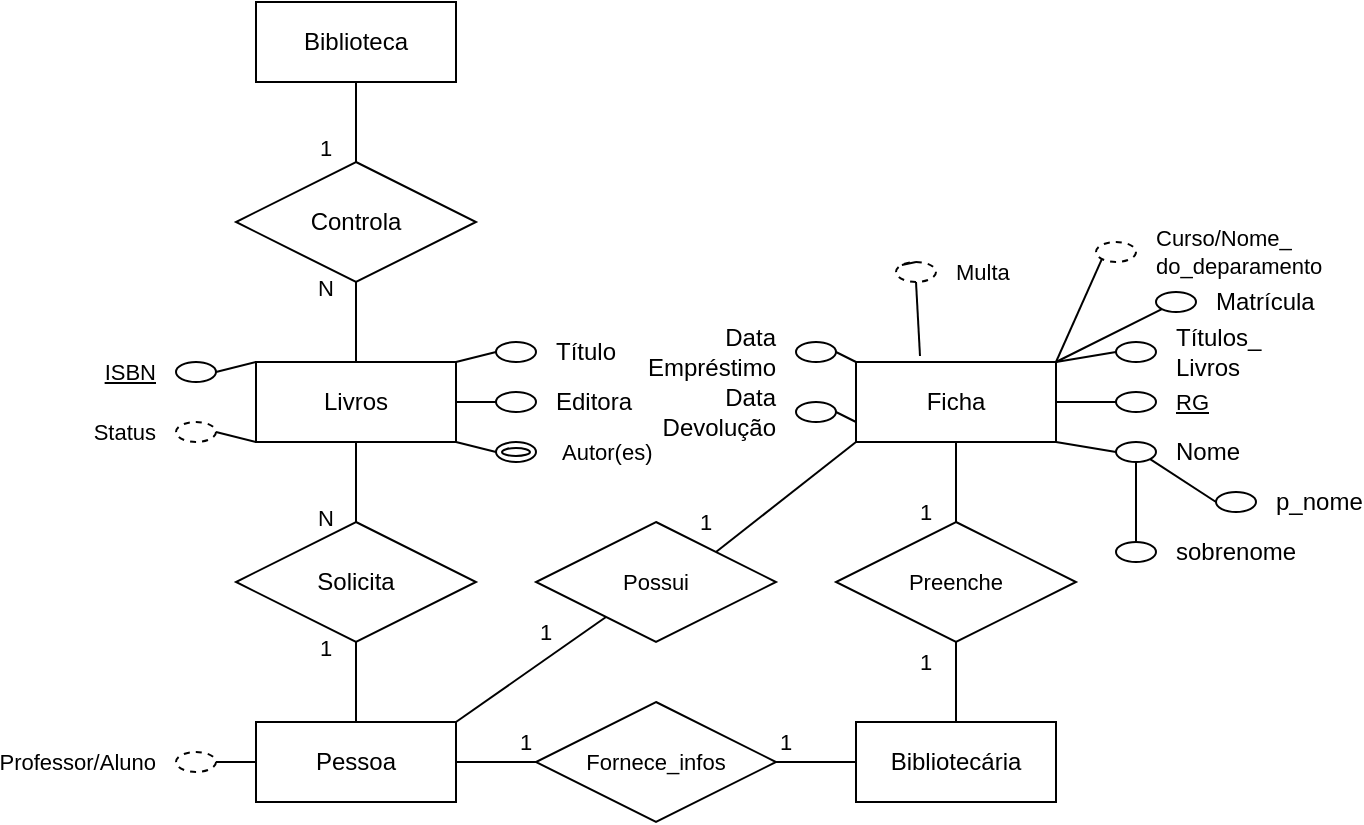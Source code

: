 <mxfile version="24.7.8">
  <diagram name="Página-1" id="8uzoGR8eUpVekS3FzU7l">
    <mxGraphModel dx="1393" dy="773" grid="1" gridSize="10" guides="1" tooltips="1" connect="1" arrows="1" fold="1" page="1" pageScale="1" pageWidth="827" pageHeight="1169" math="0" shadow="0">
      <root>
        <mxCell id="0" />
        <mxCell id="1" parent="0" />
        <mxCell id="Qx5bWiszo8uC14fIzBrh-10" style="rounded=0;orthogonalLoop=1;jettySize=auto;html=1;exitX=0.5;exitY=1;exitDx=0;exitDy=0;entryX=0.5;entryY=0;entryDx=0;entryDy=0;endArrow=none;endFill=0;" edge="1" parent="1" source="Qx5bWiszo8uC14fIzBrh-3" target="Qx5bWiszo8uC14fIzBrh-5">
          <mxGeometry relative="1" as="geometry" />
        </mxCell>
        <mxCell id="Qx5bWiszo8uC14fIzBrh-3" value="Controla" style="shape=rhombus;perimeter=rhombusPerimeter;whiteSpace=wrap;html=1;align=center;" vertex="1" parent="1">
          <mxGeometry x="174" y="290" width="120" height="60" as="geometry" />
        </mxCell>
        <mxCell id="Qx5bWiszo8uC14fIzBrh-9" style="rounded=0;orthogonalLoop=1;jettySize=auto;html=1;exitX=0.5;exitY=1;exitDx=0;exitDy=0;entryX=0.5;entryY=0;entryDx=0;entryDy=0;endArrow=none;endFill=0;" edge="1" parent="1" source="Qx5bWiszo8uC14fIzBrh-4" target="Qx5bWiszo8uC14fIzBrh-3">
          <mxGeometry relative="1" as="geometry" />
        </mxCell>
        <mxCell id="Qx5bWiszo8uC14fIzBrh-4" value="Biblioteca" style="whiteSpace=wrap;html=1;align=center;" vertex="1" parent="1">
          <mxGeometry x="184" y="210" width="100" height="40" as="geometry" />
        </mxCell>
        <mxCell id="Qx5bWiszo8uC14fIzBrh-20" style="edgeStyle=none;shape=connector;rounded=0;orthogonalLoop=1;jettySize=auto;html=1;exitX=1;exitY=0;exitDx=0;exitDy=0;entryX=0;entryY=0.5;entryDx=0;entryDy=0;strokeColor=default;align=center;verticalAlign=middle;fontFamily=Helvetica;fontSize=11;fontColor=default;labelBackgroundColor=default;endArrow=none;endFill=0;" edge="1" parent="1" source="Qx5bWiszo8uC14fIzBrh-5" target="Qx5bWiszo8uC14fIzBrh-12">
          <mxGeometry relative="1" as="geometry" />
        </mxCell>
        <mxCell id="Qx5bWiszo8uC14fIzBrh-5" value="Livros" style="whiteSpace=wrap;html=1;align=center;" vertex="1" parent="1">
          <mxGeometry x="184" y="390" width="100" height="40" as="geometry" />
        </mxCell>
        <mxCell id="Qx5bWiszo8uC14fIzBrh-71" style="edgeStyle=none;shape=connector;rounded=0;orthogonalLoop=1;jettySize=auto;html=1;exitX=1;exitY=0.5;exitDx=0;exitDy=0;entryX=0;entryY=0.5;entryDx=0;entryDy=0;strokeColor=default;align=center;verticalAlign=middle;fontFamily=Helvetica;fontSize=11;fontColor=default;labelBackgroundColor=default;endArrow=none;endFill=0;" edge="1" parent="1" source="Qx5bWiszo8uC14fIzBrh-6" target="Qx5bWiszo8uC14fIzBrh-65">
          <mxGeometry relative="1" as="geometry" />
        </mxCell>
        <mxCell id="Qx5bWiszo8uC14fIzBrh-81" style="edgeStyle=none;shape=connector;rounded=0;orthogonalLoop=1;jettySize=auto;html=1;exitX=1;exitY=0;exitDx=0;exitDy=0;strokeColor=default;align=center;verticalAlign=middle;fontFamily=Helvetica;fontSize=11;fontColor=default;labelBackgroundColor=default;endArrow=none;endFill=0;" edge="1" parent="1" source="Qx5bWiszo8uC14fIzBrh-6" target="Qx5bWiszo8uC14fIzBrh-80">
          <mxGeometry relative="1" as="geometry" />
        </mxCell>
        <mxCell id="Qx5bWiszo8uC14fIzBrh-6" value="Pessoa" style="whiteSpace=wrap;html=1;align=center;" vertex="1" parent="1">
          <mxGeometry x="184" y="570" width="100" height="40" as="geometry" />
        </mxCell>
        <mxCell id="Qx5bWiszo8uC14fIzBrh-12" value="Título" style="ellipse;whiteSpace=wrap;html=1;align=left;spacing=30;" vertex="1" parent="1">
          <mxGeometry x="304" y="380" width="20" height="10" as="geometry" />
        </mxCell>
        <mxCell id="Qx5bWiszo8uC14fIzBrh-21" style="edgeStyle=none;shape=connector;rounded=0;orthogonalLoop=1;jettySize=auto;html=1;exitX=0;exitY=0.5;exitDx=0;exitDy=0;entryX=1;entryY=0.5;entryDx=0;entryDy=0;strokeColor=default;align=center;verticalAlign=middle;fontFamily=Helvetica;fontSize=11;fontColor=default;labelBackgroundColor=default;endArrow=none;endFill=0;" edge="1" parent="1" source="Qx5bWiszo8uC14fIzBrh-16" target="Qx5bWiszo8uC14fIzBrh-5">
          <mxGeometry relative="1" as="geometry" />
        </mxCell>
        <mxCell id="Qx5bWiszo8uC14fIzBrh-16" value="Editora" style="ellipse;whiteSpace=wrap;html=1;align=left;spacing=30;" vertex="1" parent="1">
          <mxGeometry x="304" y="405" width="20" height="10" as="geometry" />
        </mxCell>
        <mxCell id="Qx5bWiszo8uC14fIzBrh-22" style="edgeStyle=none;shape=connector;rounded=0;orthogonalLoop=1;jettySize=auto;html=1;exitX=0;exitY=0.5;exitDx=0;exitDy=0;entryX=1;entryY=1;entryDx=0;entryDy=0;strokeColor=default;align=center;verticalAlign=middle;fontFamily=Helvetica;fontSize=11;fontColor=default;labelBackgroundColor=default;endArrow=none;endFill=0;" edge="1" parent="1" source="Qx5bWiszo8uC14fIzBrh-17" target="Qx5bWiszo8uC14fIzBrh-5">
          <mxGeometry relative="1" as="geometry" />
        </mxCell>
        <mxCell id="Qx5bWiszo8uC14fIzBrh-17" value="Autor(es)" style="ellipse;shape=doubleEllipse;margin=3;whiteSpace=wrap;html=1;align=left;fontFamily=Helvetica;fontSize=11;fontColor=default;labelBackgroundColor=default;spacing=30;" vertex="1" parent="1">
          <mxGeometry x="304" y="430" width="20" height="10" as="geometry" />
        </mxCell>
        <mxCell id="Qx5bWiszo8uC14fIzBrh-24" style="edgeStyle=none;shape=connector;rounded=0;orthogonalLoop=1;jettySize=auto;html=1;exitX=1;exitY=0.5;exitDx=0;exitDy=0;entryX=0;entryY=0;entryDx=0;entryDy=0;strokeColor=default;align=center;verticalAlign=middle;fontFamily=Helvetica;fontSize=11;fontColor=default;labelBackgroundColor=default;endArrow=none;endFill=0;" edge="1" parent="1" source="Qx5bWiszo8uC14fIzBrh-18" target="Qx5bWiszo8uC14fIzBrh-5">
          <mxGeometry relative="1" as="geometry" />
        </mxCell>
        <mxCell id="Qx5bWiszo8uC14fIzBrh-18" value="ISBN" style="ellipse;whiteSpace=wrap;html=1;align=right;fontStyle=4;fontFamily=Helvetica;fontSize=11;fontColor=default;labelBackgroundColor=default;spacing=30;" vertex="1" parent="1">
          <mxGeometry x="144" y="390" width="20" height="10" as="geometry" />
        </mxCell>
        <mxCell id="Qx5bWiszo8uC14fIzBrh-23" style="edgeStyle=none;shape=connector;rounded=0;orthogonalLoop=1;jettySize=auto;html=1;exitX=1;exitY=0.5;exitDx=0;exitDy=0;entryX=0;entryY=1;entryDx=0;entryDy=0;strokeColor=default;align=center;verticalAlign=middle;fontFamily=Helvetica;fontSize=11;fontColor=default;labelBackgroundColor=default;endArrow=none;endFill=0;" edge="1" parent="1" source="Qx5bWiszo8uC14fIzBrh-19" target="Qx5bWiszo8uC14fIzBrh-5">
          <mxGeometry relative="1" as="geometry" />
        </mxCell>
        <mxCell id="Qx5bWiszo8uC14fIzBrh-19" value="Status" style="ellipse;whiteSpace=wrap;html=1;align=right;dashed=1;fontFamily=Helvetica;fontSize=11;fontColor=default;labelBackgroundColor=default;spacing=30;" vertex="1" parent="1">
          <mxGeometry x="144" y="420" width="20" height="10" as="geometry" />
        </mxCell>
        <mxCell id="Qx5bWiszo8uC14fIzBrh-30" value="1" style="text;html=1;align=center;verticalAlign=middle;whiteSpace=wrap;rounded=0;fontFamily=Helvetica;fontSize=11;fontColor=default;labelBackgroundColor=default;" vertex="1" parent="1">
          <mxGeometry x="214" y="280" width="10" height="5" as="geometry" />
        </mxCell>
        <mxCell id="Qx5bWiszo8uC14fIzBrh-31" value="N" style="text;html=1;align=center;verticalAlign=middle;whiteSpace=wrap;rounded=0;fontFamily=Helvetica;fontSize=11;fontColor=default;labelBackgroundColor=default;" vertex="1" parent="1">
          <mxGeometry x="214" y="350" width="10" height="5" as="geometry" />
        </mxCell>
        <mxCell id="Qx5bWiszo8uC14fIzBrh-34" style="edgeStyle=none;shape=connector;rounded=0;orthogonalLoop=1;jettySize=auto;html=1;exitX=0.5;exitY=1;exitDx=0;exitDy=0;entryX=0.5;entryY=0;entryDx=0;entryDy=0;strokeColor=default;align=center;verticalAlign=middle;fontFamily=Helvetica;fontSize=11;fontColor=default;labelBackgroundColor=default;endArrow=none;endFill=0;" edge="1" parent="1" source="Qx5bWiszo8uC14fIzBrh-33" target="Qx5bWiszo8uC14fIzBrh-6">
          <mxGeometry relative="1" as="geometry" />
        </mxCell>
        <mxCell id="Qx5bWiszo8uC14fIzBrh-35" style="edgeStyle=none;shape=connector;rounded=0;orthogonalLoop=1;jettySize=auto;html=1;exitX=0.5;exitY=0;exitDx=0;exitDy=0;entryX=0.5;entryY=1;entryDx=0;entryDy=0;strokeColor=default;align=center;verticalAlign=middle;fontFamily=Helvetica;fontSize=11;fontColor=default;labelBackgroundColor=default;endArrow=none;endFill=0;" edge="1" parent="1" source="Qx5bWiszo8uC14fIzBrh-33" target="Qx5bWiszo8uC14fIzBrh-5">
          <mxGeometry relative="1" as="geometry" />
        </mxCell>
        <mxCell id="Qx5bWiszo8uC14fIzBrh-33" value="Solicita" style="shape=rhombus;perimeter=rhombusPerimeter;whiteSpace=wrap;html=1;align=center;" vertex="1" parent="1">
          <mxGeometry x="174" y="470" width="120" height="60" as="geometry" />
        </mxCell>
        <mxCell id="Qx5bWiszo8uC14fIzBrh-36" value="1" style="text;html=1;align=center;verticalAlign=middle;whiteSpace=wrap;rounded=0;fontFamily=Helvetica;fontSize=11;fontColor=default;labelBackgroundColor=default;" vertex="1" parent="1">
          <mxGeometry x="214" y="530" width="10" height="5" as="geometry" />
        </mxCell>
        <mxCell id="Qx5bWiszo8uC14fIzBrh-37" value="N" style="text;html=1;align=center;verticalAlign=middle;whiteSpace=wrap;rounded=0;fontFamily=Helvetica;fontSize=11;fontColor=default;labelBackgroundColor=default;" vertex="1" parent="1">
          <mxGeometry x="214" y="465" width="10" height="5" as="geometry" />
        </mxCell>
        <mxCell id="Qx5bWiszo8uC14fIzBrh-62" style="edgeStyle=none;shape=connector;rounded=0;orthogonalLoop=1;jettySize=auto;html=1;exitX=1;exitY=0.5;exitDx=0;exitDy=0;entryX=0;entryY=0.5;entryDx=0;entryDy=0;strokeColor=default;align=center;verticalAlign=middle;fontFamily=Helvetica;fontSize=11;fontColor=default;labelBackgroundColor=default;endArrow=none;endFill=0;" edge="1" parent="1" source="Qx5bWiszo8uC14fIzBrh-61" target="Qx5bWiszo8uC14fIzBrh-6">
          <mxGeometry relative="1" as="geometry" />
        </mxCell>
        <mxCell id="Qx5bWiszo8uC14fIzBrh-61" value="Professor/Aluno" style="ellipse;whiteSpace=wrap;html=1;align=right;dashed=1;fontFamily=Helvetica;fontSize=11;fontColor=default;labelBackgroundColor=default;spacing=30;" vertex="1" parent="1">
          <mxGeometry x="144" y="585" width="20" height="10" as="geometry" />
        </mxCell>
        <mxCell id="Qx5bWiszo8uC14fIzBrh-73" style="edgeStyle=none;shape=connector;rounded=0;orthogonalLoop=1;jettySize=auto;html=1;exitX=0.5;exitY=1;exitDx=0;exitDy=0;entryX=0.5;entryY=0;entryDx=0;entryDy=0;strokeColor=default;align=center;verticalAlign=middle;fontFamily=Helvetica;fontSize=11;fontColor=default;labelBackgroundColor=default;endArrow=none;endFill=0;" edge="1" parent="1" source="Qx5bWiszo8uC14fIzBrh-63" target="Qx5bWiszo8uC14fIzBrh-66">
          <mxGeometry relative="1" as="geometry" />
        </mxCell>
        <mxCell id="Qx5bWiszo8uC14fIzBrh-86" style="edgeStyle=none;shape=connector;rounded=0;orthogonalLoop=1;jettySize=auto;html=1;exitX=1;exitY=1;exitDx=0;exitDy=0;entryX=0;entryY=0.5;entryDx=0;entryDy=0;strokeColor=default;align=center;verticalAlign=middle;fontFamily=Helvetica;fontSize=11;fontColor=default;labelBackgroundColor=default;endArrow=none;endFill=0;" edge="1" parent="1" source="Qx5bWiszo8uC14fIzBrh-63" target="Qx5bWiszo8uC14fIzBrh-85">
          <mxGeometry relative="1" as="geometry" />
        </mxCell>
        <mxCell id="Qx5bWiszo8uC14fIzBrh-95" style="edgeStyle=none;shape=connector;rounded=0;orthogonalLoop=1;jettySize=auto;html=1;exitX=1;exitY=0;exitDx=0;exitDy=0;entryX=0;entryY=1;entryDx=0;entryDy=0;strokeColor=default;align=center;verticalAlign=middle;fontFamily=Helvetica;fontSize=11;fontColor=default;labelBackgroundColor=default;endArrow=none;endFill=0;" edge="1" parent="1" source="Qx5bWiszo8uC14fIzBrh-63" target="Qx5bWiszo8uC14fIzBrh-94">
          <mxGeometry relative="1" as="geometry" />
        </mxCell>
        <mxCell id="Qx5bWiszo8uC14fIzBrh-99" style="edgeStyle=none;shape=connector;rounded=0;orthogonalLoop=1;jettySize=auto;html=1;exitX=1;exitY=0;exitDx=0;exitDy=0;entryX=0;entryY=1;entryDx=0;entryDy=0;strokeColor=default;align=center;verticalAlign=middle;fontFamily=Helvetica;fontSize=11;fontColor=default;labelBackgroundColor=default;endArrow=none;endFill=0;" edge="1" parent="1" source="Qx5bWiszo8uC14fIzBrh-63" target="Qx5bWiszo8uC14fIzBrh-98">
          <mxGeometry relative="1" as="geometry" />
        </mxCell>
        <mxCell id="Qx5bWiszo8uC14fIzBrh-63" value="Ficha" style="whiteSpace=wrap;html=1;align=center;" vertex="1" parent="1">
          <mxGeometry x="484" y="390" width="100" height="40" as="geometry" />
        </mxCell>
        <mxCell id="Qx5bWiszo8uC14fIzBrh-64" value="Bibliotecária" style="whiteSpace=wrap;html=1;align=center;" vertex="1" parent="1">
          <mxGeometry x="484" y="570" width="100" height="40" as="geometry" />
        </mxCell>
        <mxCell id="Qx5bWiszo8uC14fIzBrh-72" style="edgeStyle=none;shape=connector;rounded=0;orthogonalLoop=1;jettySize=auto;html=1;exitX=1;exitY=0.5;exitDx=0;exitDy=0;entryX=0;entryY=0.5;entryDx=0;entryDy=0;strokeColor=default;align=center;verticalAlign=middle;fontFamily=Helvetica;fontSize=11;fontColor=default;labelBackgroundColor=default;endArrow=none;endFill=0;" edge="1" parent="1" source="Qx5bWiszo8uC14fIzBrh-65" target="Qx5bWiszo8uC14fIzBrh-64">
          <mxGeometry relative="1" as="geometry" />
        </mxCell>
        <mxCell id="Qx5bWiszo8uC14fIzBrh-65" value="Fornece_infos" style="shape=rhombus;perimeter=rhombusPerimeter;whiteSpace=wrap;html=1;align=center;fontFamily=Helvetica;fontSize=11;fontColor=default;labelBackgroundColor=default;" vertex="1" parent="1">
          <mxGeometry x="324" y="560" width="120" height="60" as="geometry" />
        </mxCell>
        <mxCell id="Qx5bWiszo8uC14fIzBrh-74" style="edgeStyle=none;shape=connector;rounded=0;orthogonalLoop=1;jettySize=auto;html=1;exitX=0.5;exitY=1;exitDx=0;exitDy=0;entryX=0.5;entryY=0;entryDx=0;entryDy=0;strokeColor=default;align=center;verticalAlign=middle;fontFamily=Helvetica;fontSize=11;fontColor=default;labelBackgroundColor=default;endArrow=none;endFill=0;" edge="1" parent="1" source="Qx5bWiszo8uC14fIzBrh-66" target="Qx5bWiszo8uC14fIzBrh-64">
          <mxGeometry relative="1" as="geometry" />
        </mxCell>
        <mxCell id="Qx5bWiszo8uC14fIzBrh-66" value="Preenche" style="shape=rhombus;perimeter=rhombusPerimeter;whiteSpace=wrap;html=1;align=center;fontFamily=Helvetica;fontSize=11;fontColor=default;labelBackgroundColor=default;" vertex="1" parent="1">
          <mxGeometry x="474" y="470" width="120" height="60" as="geometry" />
        </mxCell>
        <mxCell id="Qx5bWiszo8uC14fIzBrh-82" style="edgeStyle=none;shape=connector;rounded=0;orthogonalLoop=1;jettySize=auto;html=1;exitX=1;exitY=0;exitDx=0;exitDy=0;entryX=0;entryY=1;entryDx=0;entryDy=0;strokeColor=default;align=center;verticalAlign=middle;fontFamily=Helvetica;fontSize=11;fontColor=default;labelBackgroundColor=default;endArrow=none;endFill=0;" edge="1" parent="1" source="Qx5bWiszo8uC14fIzBrh-80" target="Qx5bWiszo8uC14fIzBrh-63">
          <mxGeometry relative="1" as="geometry" />
        </mxCell>
        <mxCell id="Qx5bWiszo8uC14fIzBrh-80" value="Possui" style="shape=rhombus;perimeter=rhombusPerimeter;whiteSpace=wrap;html=1;align=center;fontFamily=Helvetica;fontSize=11;fontColor=default;labelBackgroundColor=default;" vertex="1" parent="1">
          <mxGeometry x="324" y="470" width="120" height="60" as="geometry" />
        </mxCell>
        <mxCell id="Qx5bWiszo8uC14fIzBrh-84" style="edgeStyle=none;shape=connector;rounded=0;orthogonalLoop=1;jettySize=auto;html=1;exitX=0;exitY=0.5;exitDx=0;exitDy=0;entryX=1;entryY=0.5;entryDx=0;entryDy=0;strokeColor=default;align=center;verticalAlign=middle;fontFamily=Helvetica;fontSize=11;fontColor=default;labelBackgroundColor=default;endArrow=none;endFill=0;" edge="1" parent="1" source="Qx5bWiszo8uC14fIzBrh-83" target="Qx5bWiszo8uC14fIzBrh-63">
          <mxGeometry relative="1" as="geometry" />
        </mxCell>
        <mxCell id="Qx5bWiszo8uC14fIzBrh-83" value="RG" style="ellipse;whiteSpace=wrap;html=1;align=left;fontStyle=4;fontFamily=Helvetica;fontSize=11;fontColor=default;labelBackgroundColor=default;spacing=30;" vertex="1" parent="1">
          <mxGeometry x="614" y="405" width="20" height="10" as="geometry" />
        </mxCell>
        <mxCell id="Qx5bWiszo8uC14fIzBrh-89" style="edgeStyle=none;shape=connector;rounded=0;orthogonalLoop=1;jettySize=auto;html=1;exitX=1;exitY=1;exitDx=0;exitDy=0;entryX=0;entryY=0.5;entryDx=0;entryDy=0;strokeColor=default;align=center;verticalAlign=middle;fontFamily=Helvetica;fontSize=11;fontColor=default;labelBackgroundColor=default;endArrow=none;endFill=0;" edge="1" parent="1" source="Qx5bWiszo8uC14fIzBrh-85" target="Qx5bWiszo8uC14fIzBrh-87">
          <mxGeometry relative="1" as="geometry" />
        </mxCell>
        <mxCell id="Qx5bWiszo8uC14fIzBrh-91" style="edgeStyle=none;shape=connector;rounded=0;orthogonalLoop=1;jettySize=auto;html=1;exitX=0.5;exitY=1;exitDx=0;exitDy=0;entryX=0.5;entryY=0;entryDx=0;entryDy=0;strokeColor=default;align=center;verticalAlign=middle;fontFamily=Helvetica;fontSize=11;fontColor=default;labelBackgroundColor=default;endArrow=none;endFill=0;" edge="1" parent="1" source="Qx5bWiszo8uC14fIzBrh-85" target="Qx5bWiszo8uC14fIzBrh-88">
          <mxGeometry relative="1" as="geometry" />
        </mxCell>
        <mxCell id="Qx5bWiszo8uC14fIzBrh-85" value="Nome" style="ellipse;whiteSpace=wrap;html=1;align=left;spacing=30;" vertex="1" parent="1">
          <mxGeometry x="614" y="430" width="20" height="10" as="geometry" />
        </mxCell>
        <mxCell id="Qx5bWiszo8uC14fIzBrh-87" value="p_nome" style="ellipse;whiteSpace=wrap;html=1;align=left;spacing=30;" vertex="1" parent="1">
          <mxGeometry x="664" y="455" width="20" height="10" as="geometry" />
        </mxCell>
        <mxCell id="Qx5bWiszo8uC14fIzBrh-88" value="sobrenome" style="ellipse;whiteSpace=wrap;html=1;align=left;spacing=30;" vertex="1" parent="1">
          <mxGeometry x="614" y="480" width="20" height="10" as="geometry" />
        </mxCell>
        <mxCell id="Qx5bWiszo8uC14fIzBrh-93" style="edgeStyle=none;shape=connector;rounded=0;orthogonalLoop=1;jettySize=auto;html=1;exitX=0;exitY=0.5;exitDx=0;exitDy=0;entryX=1;entryY=0;entryDx=0;entryDy=0;strokeColor=default;align=center;verticalAlign=middle;fontFamily=Helvetica;fontSize=11;fontColor=default;labelBackgroundColor=default;endArrow=none;endFill=0;" edge="1" parent="1" source="Qx5bWiszo8uC14fIzBrh-92" target="Qx5bWiszo8uC14fIzBrh-63">
          <mxGeometry relative="1" as="geometry" />
        </mxCell>
        <mxCell id="Qx5bWiszo8uC14fIzBrh-92" value="Títulos_&lt;br&gt;Livros" style="ellipse;whiteSpace=wrap;html=1;align=left;spacing=30;" vertex="1" parent="1">
          <mxGeometry x="614" y="380" width="20" height="10" as="geometry" />
        </mxCell>
        <mxCell id="Qx5bWiszo8uC14fIzBrh-94" value="Matrícula" style="ellipse;whiteSpace=wrap;html=1;align=left;spacing=30;" vertex="1" parent="1">
          <mxGeometry x="634" y="355" width="20" height="10" as="geometry" />
        </mxCell>
        <mxCell id="Qx5bWiszo8uC14fIzBrh-98" value="Curso/Nome_&lt;br&gt;do_deparamento" style="ellipse;whiteSpace=wrap;html=1;align=left;dashed=1;fontFamily=Helvetica;fontSize=11;fontColor=default;labelBackgroundColor=default;spacing=30;" vertex="1" parent="1">
          <mxGeometry x="604" y="330" width="20" height="10" as="geometry" />
        </mxCell>
        <mxCell id="Qx5bWiszo8uC14fIzBrh-103" style="edgeStyle=none;shape=connector;rounded=0;orthogonalLoop=1;jettySize=auto;html=1;exitX=1;exitY=0.5;exitDx=0;exitDy=0;entryX=0;entryY=0;entryDx=0;entryDy=0;strokeColor=default;align=center;verticalAlign=middle;fontFamily=Helvetica;fontSize=11;fontColor=default;labelBackgroundColor=default;endArrow=none;endFill=0;" edge="1" parent="1" source="Qx5bWiszo8uC14fIzBrh-100" target="Qx5bWiszo8uC14fIzBrh-63">
          <mxGeometry relative="1" as="geometry" />
        </mxCell>
        <mxCell id="Qx5bWiszo8uC14fIzBrh-100" value="Data&lt;br&gt;Empréstimo" style="ellipse;whiteSpace=wrap;html=1;align=right;spacing=30;" vertex="1" parent="1">
          <mxGeometry x="454" y="380" width="20" height="10" as="geometry" />
        </mxCell>
        <mxCell id="Qx5bWiszo8uC14fIzBrh-102" style="edgeStyle=none;shape=connector;rounded=0;orthogonalLoop=1;jettySize=auto;html=1;exitX=1;exitY=0.5;exitDx=0;exitDy=0;entryX=0;entryY=0.75;entryDx=0;entryDy=0;strokeColor=default;align=center;verticalAlign=middle;fontFamily=Helvetica;fontSize=11;fontColor=default;labelBackgroundColor=default;endArrow=none;endFill=0;" edge="1" parent="1" source="Qx5bWiszo8uC14fIzBrh-101" target="Qx5bWiszo8uC14fIzBrh-63">
          <mxGeometry relative="1" as="geometry" />
        </mxCell>
        <mxCell id="Qx5bWiszo8uC14fIzBrh-101" value="Data&lt;br&gt;Devolução" style="ellipse;whiteSpace=wrap;html=1;align=right;spacing=30;" vertex="1" parent="1">
          <mxGeometry x="454" y="410" width="20" height="10" as="geometry" />
        </mxCell>
        <mxCell id="Qx5bWiszo8uC14fIzBrh-113" value="1" style="text;html=1;align=center;verticalAlign=middle;whiteSpace=wrap;rounded=0;fontFamily=Helvetica;fontSize=11;fontColor=default;labelBackgroundColor=default;" vertex="1" parent="1">
          <mxGeometry x="324" y="520" width="10" height="10" as="geometry" />
        </mxCell>
        <mxCell id="Qx5bWiszo8uC14fIzBrh-114" value="1" style="text;html=1;align=center;verticalAlign=middle;whiteSpace=wrap;rounded=0;fontFamily=Helvetica;fontSize=11;fontColor=default;labelBackgroundColor=default;" vertex="1" parent="1">
          <mxGeometry x="404" y="465" width="10" height="10" as="geometry" />
        </mxCell>
        <mxCell id="Qx5bWiszo8uC14fIzBrh-115" value="1" style="text;html=1;align=center;verticalAlign=middle;whiteSpace=wrap;rounded=0;fontFamily=Helvetica;fontSize=11;fontColor=default;labelBackgroundColor=default;" vertex="1" parent="1">
          <mxGeometry x="314" y="575" width="10" height="10" as="geometry" />
        </mxCell>
        <mxCell id="Qx5bWiszo8uC14fIzBrh-116" value="1" style="text;html=1;align=center;verticalAlign=middle;whiteSpace=wrap;rounded=0;fontFamily=Helvetica;fontSize=11;fontColor=default;labelBackgroundColor=default;" vertex="1" parent="1">
          <mxGeometry x="444" y="575" width="10" height="10" as="geometry" />
        </mxCell>
        <mxCell id="Qx5bWiszo8uC14fIzBrh-117" value="1" style="text;html=1;align=center;verticalAlign=middle;whiteSpace=wrap;rounded=0;fontFamily=Helvetica;fontSize=11;fontColor=default;labelBackgroundColor=default;" vertex="1" parent="1">
          <mxGeometry x="514" y="535" width="10" height="10" as="geometry" />
        </mxCell>
        <mxCell id="Qx5bWiszo8uC14fIzBrh-118" value="1" style="text;html=1;align=center;verticalAlign=middle;whiteSpace=wrap;rounded=0;fontFamily=Helvetica;fontSize=11;fontColor=default;labelBackgroundColor=default;" vertex="1" parent="1">
          <mxGeometry x="514" y="460" width="10" height="10" as="geometry" />
        </mxCell>
        <mxCell id="Qx5bWiszo8uC14fIzBrh-128" value="Multa" style="ellipse;whiteSpace=wrap;html=1;align=left;dashed=1;fontFamily=Helvetica;fontSize=11;fontColor=default;labelBackgroundColor=default;spacing=30;" vertex="1" parent="1">
          <mxGeometry x="504" y="340" width="20" height="10" as="geometry" />
        </mxCell>
        <mxCell id="Qx5bWiszo8uC14fIzBrh-129" style="edgeStyle=none;shape=connector;rounded=0;orthogonalLoop=1;jettySize=auto;html=1;exitX=0.5;exitY=1;exitDx=0;exitDy=0;entryX=0.32;entryY=-0.075;entryDx=0;entryDy=0;entryPerimeter=0;strokeColor=default;align=center;verticalAlign=middle;fontFamily=Helvetica;fontSize=11;fontColor=default;labelBackgroundColor=default;endArrow=none;endFill=0;" edge="1" parent="1" source="Qx5bWiszo8uC14fIzBrh-128" target="Qx5bWiszo8uC14fIzBrh-63">
          <mxGeometry relative="1" as="geometry" />
        </mxCell>
        <mxCell id="Qx5bWiszo8uC14fIzBrh-132" style="edgeStyle=none;shape=connector;rounded=0;orthogonalLoop=1;jettySize=auto;html=1;exitX=0;exitY=0;exitDx=0;exitDy=0;entryX=0.5;entryY=0;entryDx=0;entryDy=0;strokeColor=default;align=center;verticalAlign=middle;fontFamily=Helvetica;fontSize=11;fontColor=default;labelBackgroundColor=default;endArrow=none;endFill=0;" edge="1" parent="1" source="Qx5bWiszo8uC14fIzBrh-128" target="Qx5bWiszo8uC14fIzBrh-128">
          <mxGeometry relative="1" as="geometry" />
        </mxCell>
      </root>
    </mxGraphModel>
  </diagram>
</mxfile>
